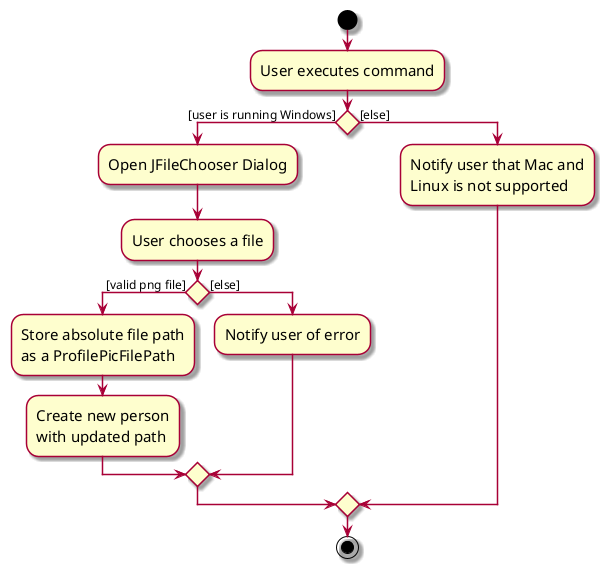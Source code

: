 @startuml
skin rose
skinparam ActivityFontSize 15
skinparam ArrowFontSize 12
start
:User executes command;

'Since the beta syntax does not support placing the condition outside the
'diamond we place it as the true branch instead.

if () then ([user is running Windows])
    :Open JFileChooser Dialog;
    :User chooses a file;
        if () then ([valid png file])
        :Store absolute file path
        as a ProfilePicFilePath;
        :Create new person
        with updated path;
        else ([else])
        :Notify user of error;
        endif
else ([else])
:Notify user that Mac and
Linux is not supported;
endif
stop
@enduml
